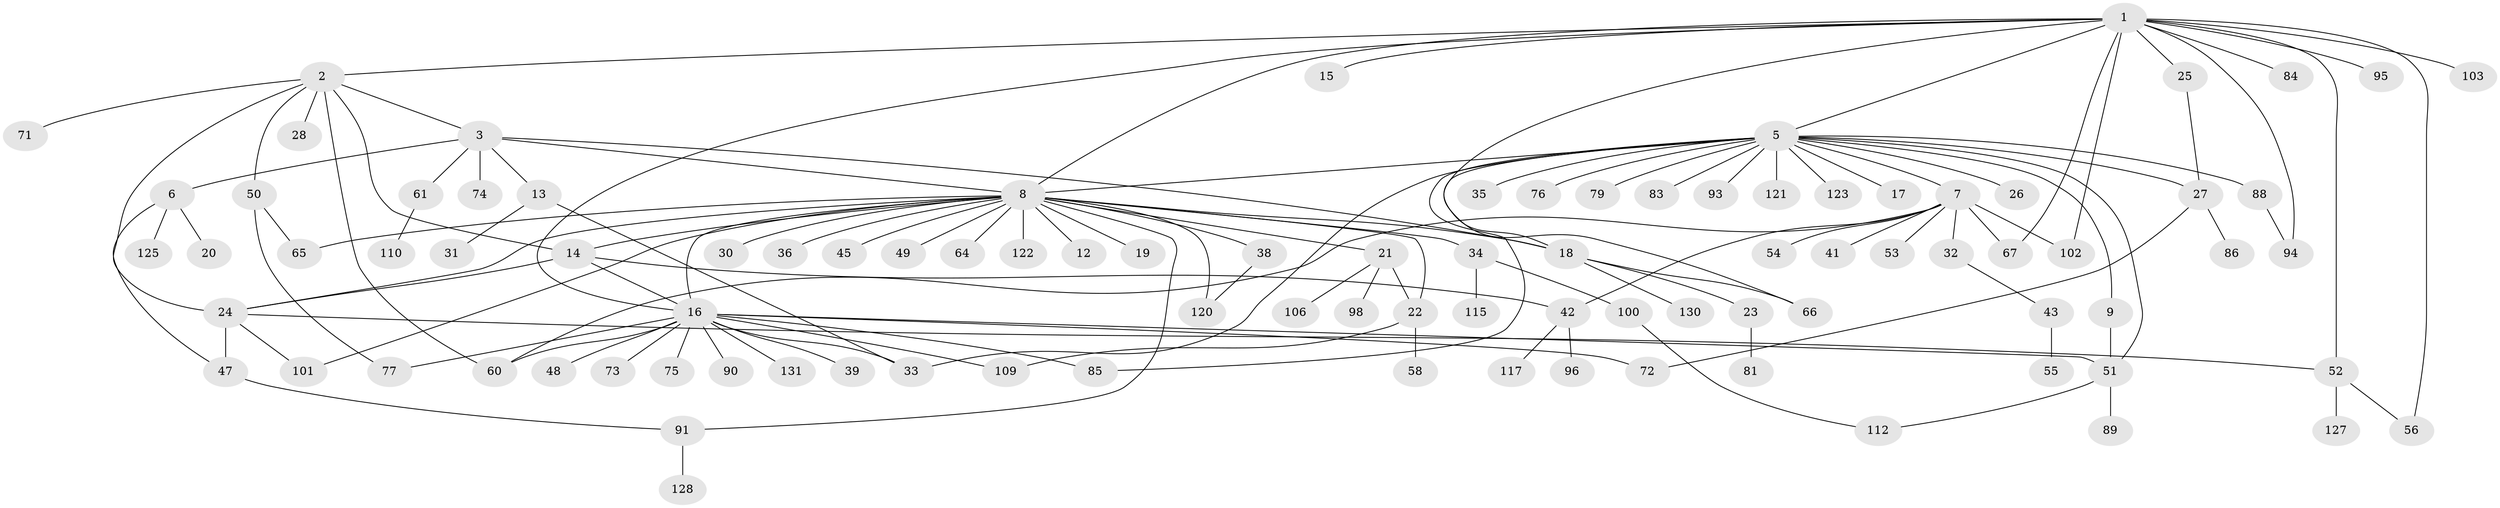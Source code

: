 // Generated by graph-tools (version 1.1) at 2025/23/03/03/25 07:23:52]
// undirected, 96 vertices, 129 edges
graph export_dot {
graph [start="1"]
  node [color=gray90,style=filled];
  1 [super="+57"];
  2 [super="+4"];
  3 [super="+97"];
  5 [super="+44"];
  6 [super="+10"];
  7 [super="+104"];
  8 [super="+29"];
  9 [super="+11"];
  12 [super="+108"];
  13;
  14 [super="+78"];
  15;
  16 [super="+46"];
  17;
  18 [super="+37"];
  19;
  20;
  21 [super="+114"];
  22;
  23;
  24 [super="+68"];
  25 [super="+119"];
  26;
  27 [super="+40"];
  28;
  30;
  31 [super="+82"];
  32 [super="+92"];
  33 [super="+116"];
  34 [super="+113"];
  35;
  36;
  38;
  39;
  41;
  42 [super="+87"];
  43 [super="+107"];
  45;
  47 [super="+111"];
  48;
  49;
  50;
  51 [super="+63"];
  52 [super="+80"];
  53 [super="+59"];
  54;
  55;
  56 [super="+70"];
  58 [super="+62"];
  60 [super="+99"];
  61;
  64;
  65 [super="+69"];
  66;
  67;
  71;
  72;
  73;
  74;
  75;
  76;
  77;
  79;
  81;
  83;
  84;
  85;
  86 [super="+105"];
  88;
  89;
  90;
  91;
  93;
  94;
  95;
  96;
  98;
  100;
  101;
  102;
  103;
  106;
  109 [super="+126"];
  110;
  112 [super="+118"];
  115;
  117 [super="+124"];
  120 [super="+129"];
  121;
  122;
  123;
  125;
  127;
  128;
  130;
  131;
  1 -- 2;
  1 -- 5;
  1 -- 15;
  1 -- 25;
  1 -- 56;
  1 -- 66;
  1 -- 94;
  1 -- 95;
  1 -- 102;
  1 -- 103;
  1 -- 52;
  1 -- 67;
  1 -- 84;
  1 -- 16;
  1 -- 8;
  2 -- 3;
  2 -- 14;
  2 -- 24;
  2 -- 28;
  2 -- 50;
  2 -- 71;
  2 -- 60;
  3 -- 6;
  3 -- 13;
  3 -- 18;
  3 -- 61;
  3 -- 74;
  3 -- 8;
  5 -- 7;
  5 -- 8;
  5 -- 9;
  5 -- 17;
  5 -- 18;
  5 -- 26;
  5 -- 27;
  5 -- 33;
  5 -- 35;
  5 -- 76;
  5 -- 79;
  5 -- 83;
  5 -- 85;
  5 -- 88;
  5 -- 93;
  5 -- 121;
  5 -- 123;
  5 -- 51;
  6 -- 20;
  6 -- 125;
  6 -- 47;
  7 -- 32;
  7 -- 41;
  7 -- 53;
  7 -- 54;
  7 -- 67;
  7 -- 102;
  7 -- 42;
  7 -- 60;
  8 -- 12;
  8 -- 16;
  8 -- 19;
  8 -- 21;
  8 -- 22;
  8 -- 24;
  8 -- 30;
  8 -- 34;
  8 -- 36;
  8 -- 38;
  8 -- 45;
  8 -- 49;
  8 -- 64;
  8 -- 65;
  8 -- 91;
  8 -- 101;
  8 -- 120;
  8 -- 122;
  8 -- 14;
  8 -- 18;
  9 -- 51;
  13 -- 31;
  13 -- 33;
  14 -- 42;
  14 -- 16;
  14 -- 24;
  16 -- 39;
  16 -- 48;
  16 -- 60;
  16 -- 72;
  16 -- 75;
  16 -- 77;
  16 -- 85;
  16 -- 90;
  16 -- 109;
  16 -- 131;
  16 -- 33;
  16 -- 51;
  16 -- 73;
  18 -- 23;
  18 -- 66;
  18 -- 130;
  21 -- 22;
  21 -- 98;
  21 -- 106;
  22 -- 58;
  22 -- 109;
  23 -- 81;
  24 -- 52;
  24 -- 101;
  24 -- 47;
  25 -- 27;
  27 -- 72;
  27 -- 86;
  32 -- 43;
  34 -- 100;
  34 -- 115;
  38 -- 120;
  42 -- 96;
  42 -- 117;
  43 -- 55;
  47 -- 91;
  50 -- 65;
  50 -- 77;
  51 -- 89;
  51 -- 112;
  52 -- 56;
  52 -- 127;
  61 -- 110;
  88 -- 94;
  91 -- 128;
  100 -- 112;
}

